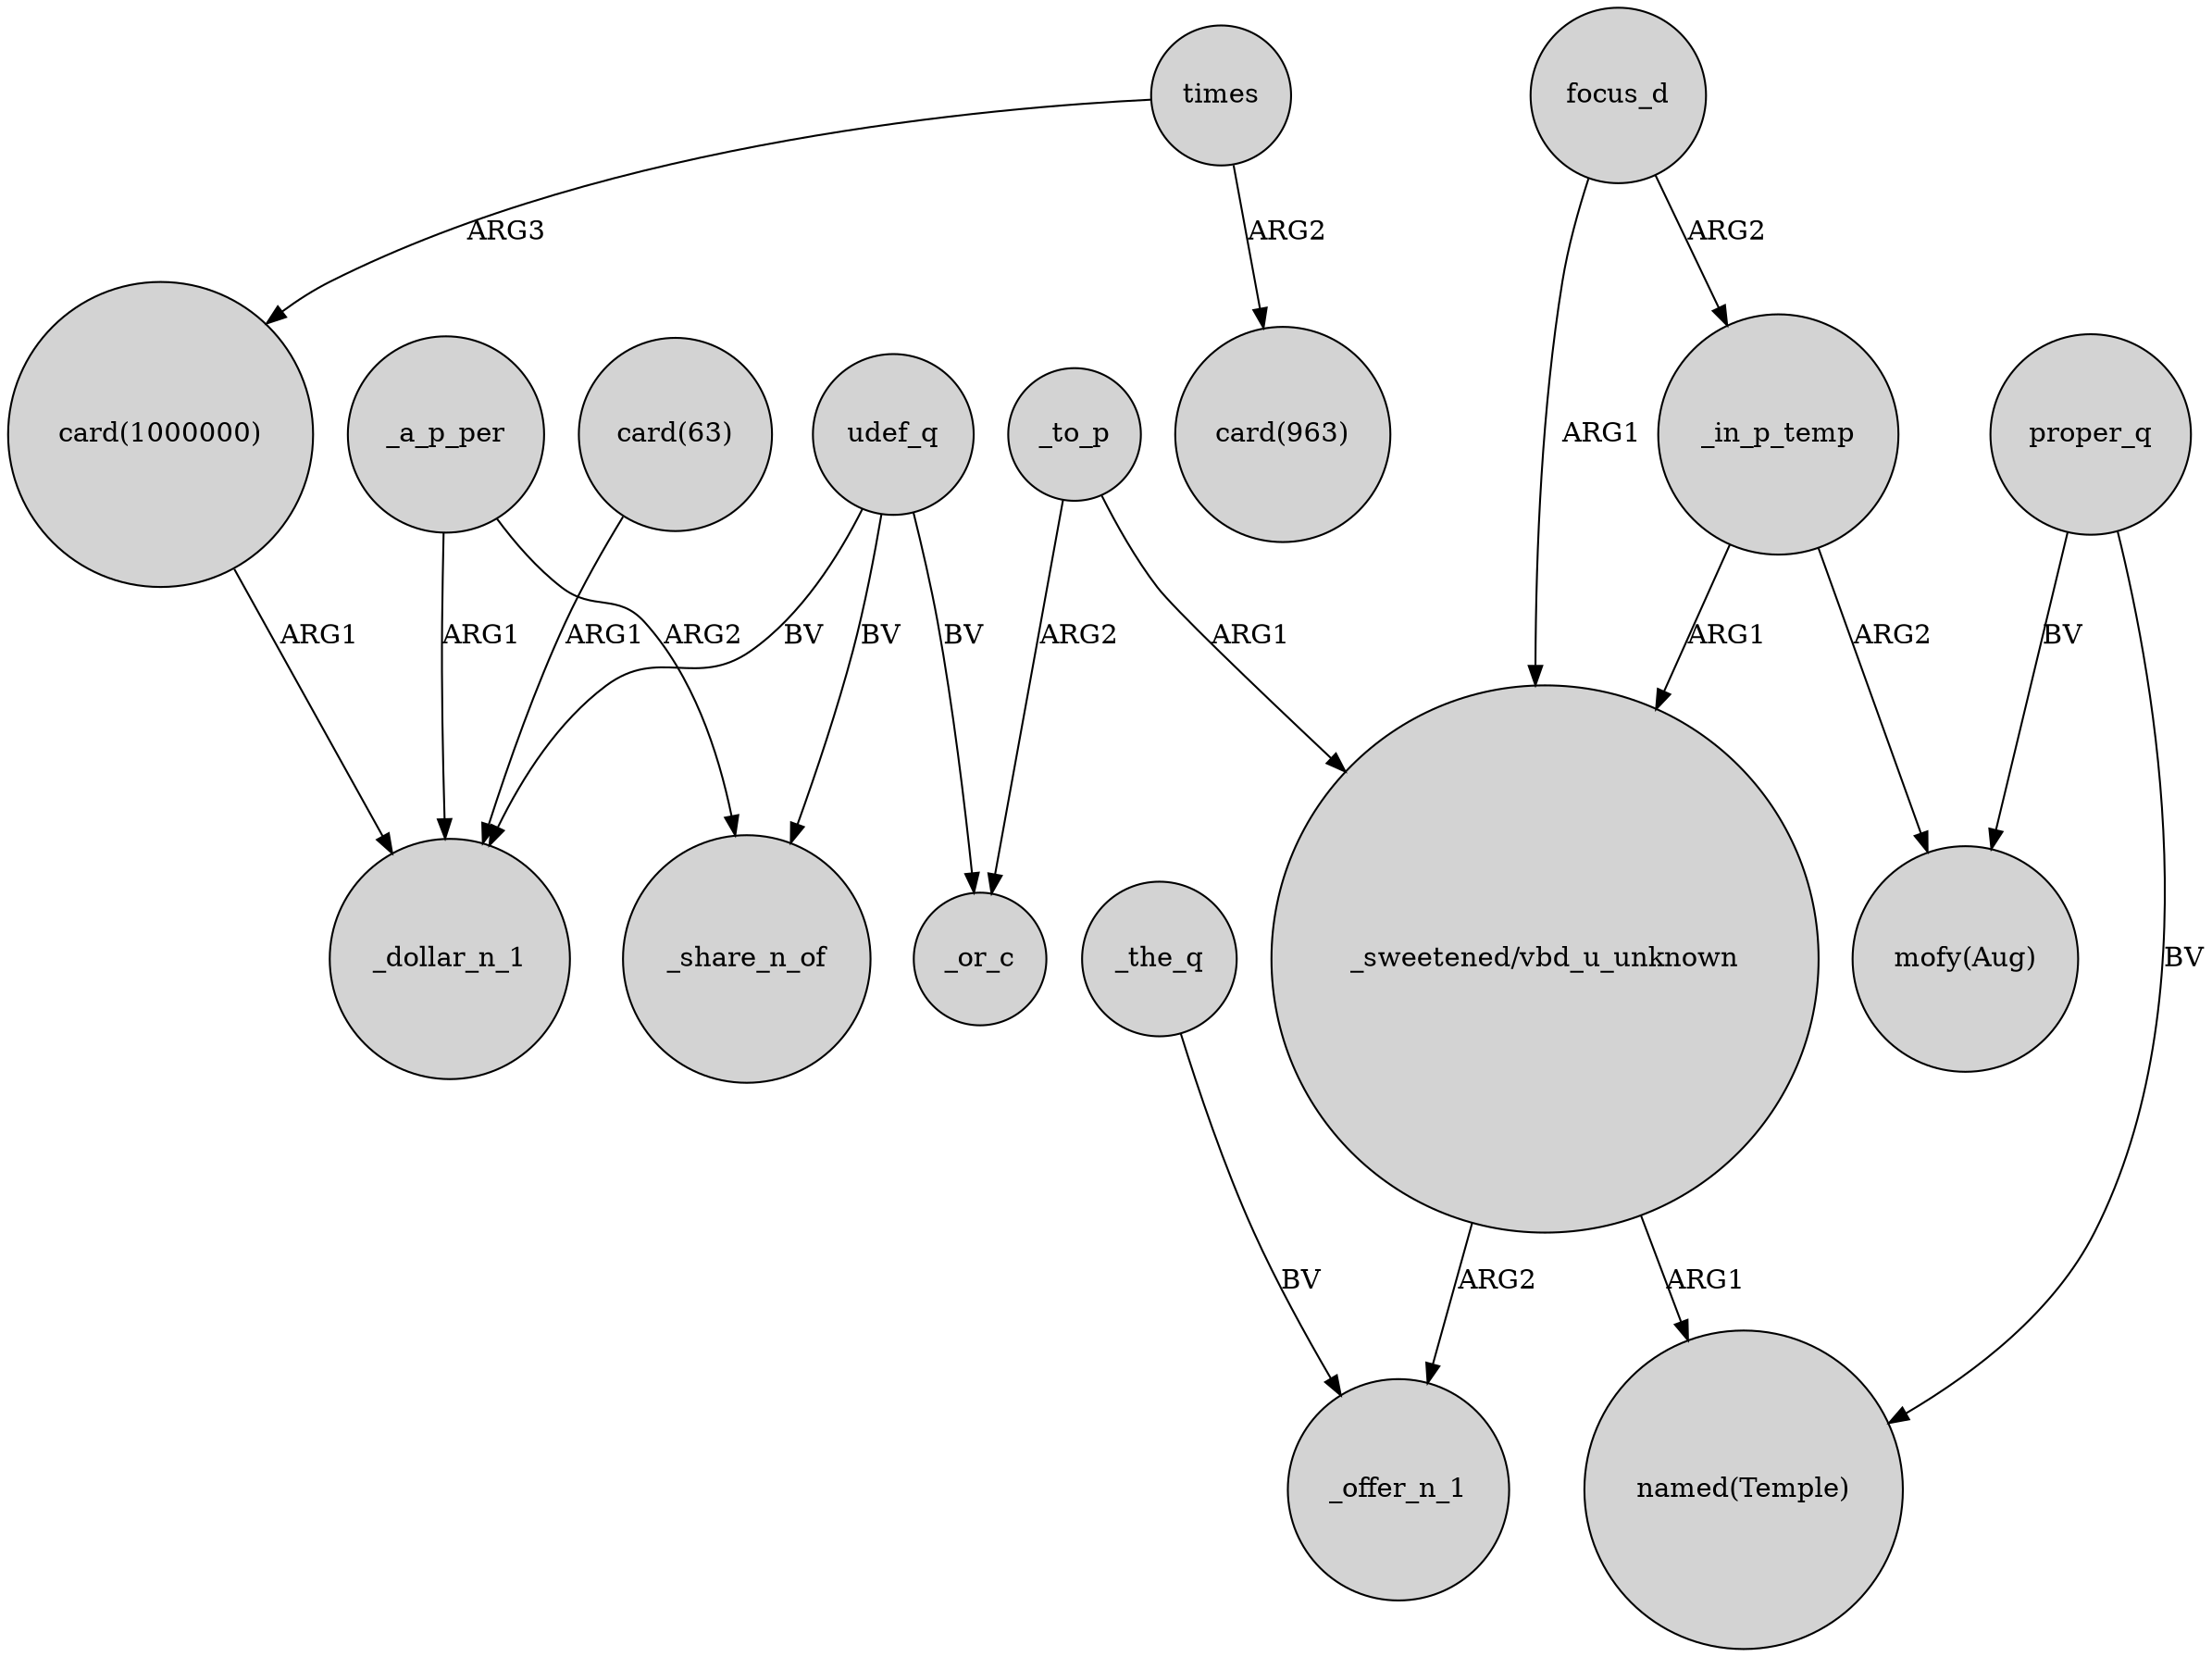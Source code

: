 digraph {
	node [shape=circle style=filled]
	"card(1000000)" -> _dollar_n_1 [label=ARG1]
	focus_d -> _in_p_temp [label=ARG2]
	_a_p_per -> _share_n_of [label=ARG2]
	"card(63)" -> _dollar_n_1 [label=ARG1]
	udef_q -> _or_c [label=BV]
	_to_p -> _or_c [label=ARG2]
	times -> "card(963)" [label=ARG2]
	_a_p_per -> _dollar_n_1 [label=ARG1]
	_the_q -> _offer_n_1 [label=BV]
	_in_p_temp -> "_sweetened/vbd_u_unknown" [label=ARG1]
	_in_p_temp -> "mofy(Aug)" [label=ARG2]
	times -> "card(1000000)" [label=ARG3]
	proper_q -> "mofy(Aug)" [label=BV]
	proper_q -> "named(Temple)" [label=BV]
	udef_q -> _share_n_of [label=BV]
	focus_d -> "_sweetened/vbd_u_unknown" [label=ARG1]
	"_sweetened/vbd_u_unknown" -> _offer_n_1 [label=ARG2]
	"_sweetened/vbd_u_unknown" -> "named(Temple)" [label=ARG1]
	udef_q -> _dollar_n_1 [label=BV]
	_to_p -> "_sweetened/vbd_u_unknown" [label=ARG1]
}
